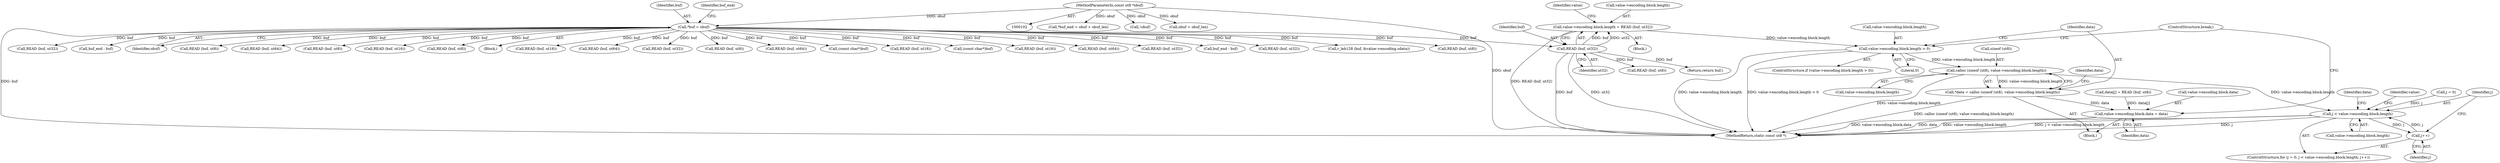 digraph "0_radare2_2ca9ab45891b6ae8e32b6c28c81eebca059cbe5d_0@API" {
"1000345" [label="(Call,calloc (sizeof (ut8), value->encoding.block.length))"];
"1000332" [label="(Call,value->encoding.block.length > 0)"];
"1000320" [label="(Call,value->encoding.block.length = READ (buf, ut32))"];
"1000328" [label="(Call,READ (buf, ut32))"];
"1000112" [label="(Call,*buf = obuf)"];
"1000103" [label="(MethodParameterIn,const ut8 *obuf)"];
"1000343" [label="(Call,*data = calloc (sizeof (ut8), value->encoding.block.length))"];
"1000381" [label="(Call,value->encoding.block.data = data)"];
"1000362" [label="(Call,j < value->encoding.block.length)"];
"1000371" [label="(Call,j++)"];
"1000116" [label="(Call,*buf_end = obuf + obuf_len)"];
"1000753" [label="(Call,READ (buf, ut32))"];
"1000596" [label="(Call,r_leb128 (buf, &value->encoding.sdata))"];
"1000330" [label="(Identifier,ut32)"];
"1000133" [label="(Call,!obuf)"];
"1000529" [label="(Call,READ (buf, ut8))"];
"1000336" [label="(Identifier,value)"];
"1000385" [label="(Identifier,value)"];
"1000409" [label="(Call,READ (buf, ut32))"];
"1000378" [label="(Call,READ (buf, ut8))"];
"1000455" [label="(Call,buf_end - buf)"];
"1000114" [label="(Identifier,obuf)"];
"1000359" [label="(Call,j = 0)"];
"1000348" [label="(Call,value->encoding.block.length)"];
"1000321" [label="(Call,value->encoding.block.length)"];
"1000372" [label="(Identifier,j)"];
"1000589" [label="(Call,READ (buf, ut8))"];
"1000329" [label="(Identifier,buf)"];
"1000420" [label="(Call,READ (buf, ut64))"];
"1000200" [label="(Call,READ (buf, ut8))"];
"1000186" [label="(Block,)"];
"1000118" [label="(Call,obuf + obuf_len)"];
"1000389" [label="(Identifier,data)"];
"1000343" [label="(Call,*data = calloc (sizeof (ut8), value->encoding.block.length))"];
"1000390" [label="(ControlStructure,break;)"];
"1000381" [label="(Call,value->encoding.block.data = data)"];
"1000333" [label="(Call,value->encoding.block.length)"];
"1000257" [label="(Call,READ (buf, ut16))"];
"1000796" [label="(MethodReturn,static const ut8 *)"];
"1000731" [label="(Call,READ (buf, ut8))"];
"1000110" [label="(Block,)"];
"1000344" [label="(Identifier,data)"];
"1000211" [label="(Call,READ (buf, ut16))"];
"1000341" [label="(Block,)"];
"1000364" [label="(Call,value->encoding.block.length)"];
"1000345" [label="(Call,calloc (sizeof (ut8), value->encoding.block.length))"];
"1000374" [label="(Call,data[j] = READ (buf, ut8))"];
"1000328" [label="(Call,READ (buf, ut32))"];
"1000117" [label="(Identifier,buf_end)"];
"1000363" [label="(Identifier,j)"];
"1000376" [label="(Identifier,data)"];
"1000233" [label="(Call,READ (buf, ut64))"];
"1000614" [label="(Call,READ (buf, ut32))"];
"1000775" [label="(Call,READ (buf, ut8))"];
"1000103" [label="(MethodParameterIn,const ut8 *obuf)"];
"1000382" [label="(Call,value->encoding.block.data)"];
"1000764" [label="(Call,READ (buf, ut64))"];
"1000112" [label="(Call,*buf = obuf)"];
"1000356" [label="(Identifier,data)"];
"1000332" [label="(Call,value->encoding.block.length > 0)"];
"1000358" [label="(ControlStructure,for (j = 0; j < value->encoding.block.length; j++))"];
"1000794" [label="(Return,return buf;)"];
"1000346" [label="(Call,sizeof (ut8))"];
"1000331" [label="(ControlStructure,if (value->encoding.block.length > 0))"];
"1000437" [label="(Call,(const char*)buf)"];
"1000362" [label="(Call,j < value->encoding.block.length)"];
"1000742" [label="(Call,READ (buf, ut16))"];
"1000113" [label="(Identifier,buf)"];
"1000371" [label="(Call,j++)"];
"1000340" [label="(Literal,0)"];
"1000445" [label="(Call,(const char*)buf)"];
"1000398" [label="(Call,READ (buf, ut16))"];
"1000720" [label="(Call,READ (buf, ut64))"];
"1000222" [label="(Call,READ (buf, ut32))"];
"1000684" [label="(Call,buf_end - buf)"];
"1000320" [label="(Call,value->encoding.block.length = READ (buf, ut32))"];
"1000345" -> "1000343"  [label="AST: "];
"1000345" -> "1000348"  [label="CFG: "];
"1000346" -> "1000345"  [label="AST: "];
"1000348" -> "1000345"  [label="AST: "];
"1000343" -> "1000345"  [label="CFG: "];
"1000345" -> "1000796"  [label="DDG: value->encoding.block.length"];
"1000345" -> "1000343"  [label="DDG: value->encoding.block.length"];
"1000332" -> "1000345"  [label="DDG: value->encoding.block.length"];
"1000345" -> "1000362"  [label="DDG: value->encoding.block.length"];
"1000332" -> "1000331"  [label="AST: "];
"1000332" -> "1000340"  [label="CFG: "];
"1000333" -> "1000332"  [label="AST: "];
"1000340" -> "1000332"  [label="AST: "];
"1000344" -> "1000332"  [label="CFG: "];
"1000390" -> "1000332"  [label="CFG: "];
"1000332" -> "1000796"  [label="DDG: value->encoding.block.length"];
"1000332" -> "1000796"  [label="DDG: value->encoding.block.length > 0"];
"1000320" -> "1000332"  [label="DDG: value->encoding.block.length"];
"1000320" -> "1000186"  [label="AST: "];
"1000320" -> "1000328"  [label="CFG: "];
"1000321" -> "1000320"  [label="AST: "];
"1000328" -> "1000320"  [label="AST: "];
"1000336" -> "1000320"  [label="CFG: "];
"1000320" -> "1000796"  [label="DDG: READ (buf, ut32)"];
"1000328" -> "1000320"  [label="DDG: buf"];
"1000328" -> "1000320"  [label="DDG: ut32"];
"1000328" -> "1000330"  [label="CFG: "];
"1000329" -> "1000328"  [label="AST: "];
"1000330" -> "1000328"  [label="AST: "];
"1000328" -> "1000796"  [label="DDG: buf"];
"1000328" -> "1000796"  [label="DDG: ut32"];
"1000112" -> "1000328"  [label="DDG: buf"];
"1000328" -> "1000378"  [label="DDG: buf"];
"1000328" -> "1000794"  [label="DDG: buf"];
"1000112" -> "1000110"  [label="AST: "];
"1000112" -> "1000114"  [label="CFG: "];
"1000113" -> "1000112"  [label="AST: "];
"1000114" -> "1000112"  [label="AST: "];
"1000117" -> "1000112"  [label="CFG: "];
"1000112" -> "1000796"  [label="DDG: buf"];
"1000103" -> "1000112"  [label="DDG: obuf"];
"1000112" -> "1000200"  [label="DDG: buf"];
"1000112" -> "1000211"  [label="DDG: buf"];
"1000112" -> "1000222"  [label="DDG: buf"];
"1000112" -> "1000233"  [label="DDG: buf"];
"1000112" -> "1000257"  [label="DDG: buf"];
"1000112" -> "1000398"  [label="DDG: buf"];
"1000112" -> "1000409"  [label="DDG: buf"];
"1000112" -> "1000420"  [label="DDG: buf"];
"1000112" -> "1000437"  [label="DDG: buf"];
"1000112" -> "1000445"  [label="DDG: buf"];
"1000112" -> "1000455"  [label="DDG: buf"];
"1000112" -> "1000529"  [label="DDG: buf"];
"1000112" -> "1000589"  [label="DDG: buf"];
"1000112" -> "1000596"  [label="DDG: buf"];
"1000112" -> "1000614"  [label="DDG: buf"];
"1000112" -> "1000684"  [label="DDG: buf"];
"1000112" -> "1000720"  [label="DDG: buf"];
"1000112" -> "1000731"  [label="DDG: buf"];
"1000112" -> "1000742"  [label="DDG: buf"];
"1000112" -> "1000753"  [label="DDG: buf"];
"1000112" -> "1000764"  [label="DDG: buf"];
"1000112" -> "1000775"  [label="DDG: buf"];
"1000103" -> "1000102"  [label="AST: "];
"1000103" -> "1000796"  [label="DDG: obuf"];
"1000103" -> "1000116"  [label="DDG: obuf"];
"1000103" -> "1000118"  [label="DDG: obuf"];
"1000103" -> "1000133"  [label="DDG: obuf"];
"1000343" -> "1000341"  [label="AST: "];
"1000344" -> "1000343"  [label="AST: "];
"1000356" -> "1000343"  [label="CFG: "];
"1000343" -> "1000796"  [label="DDG: calloc (sizeof (ut8), value->encoding.block.length)"];
"1000343" -> "1000381"  [label="DDG: data"];
"1000381" -> "1000341"  [label="AST: "];
"1000381" -> "1000389"  [label="CFG: "];
"1000382" -> "1000381"  [label="AST: "];
"1000389" -> "1000381"  [label="AST: "];
"1000390" -> "1000381"  [label="CFG: "];
"1000381" -> "1000796"  [label="DDG: data"];
"1000381" -> "1000796"  [label="DDG: value->encoding.block.data"];
"1000374" -> "1000381"  [label="DDG: data[j]"];
"1000362" -> "1000358"  [label="AST: "];
"1000362" -> "1000364"  [label="CFG: "];
"1000363" -> "1000362"  [label="AST: "];
"1000364" -> "1000362"  [label="AST: "];
"1000376" -> "1000362"  [label="CFG: "];
"1000385" -> "1000362"  [label="CFG: "];
"1000362" -> "1000796"  [label="DDG: value->encoding.block.length"];
"1000362" -> "1000796"  [label="DDG: j < value->encoding.block.length"];
"1000362" -> "1000796"  [label="DDG: j"];
"1000359" -> "1000362"  [label="DDG: j"];
"1000371" -> "1000362"  [label="DDG: j"];
"1000362" -> "1000371"  [label="DDG: j"];
"1000371" -> "1000358"  [label="AST: "];
"1000371" -> "1000372"  [label="CFG: "];
"1000372" -> "1000371"  [label="AST: "];
"1000363" -> "1000371"  [label="CFG: "];
}
